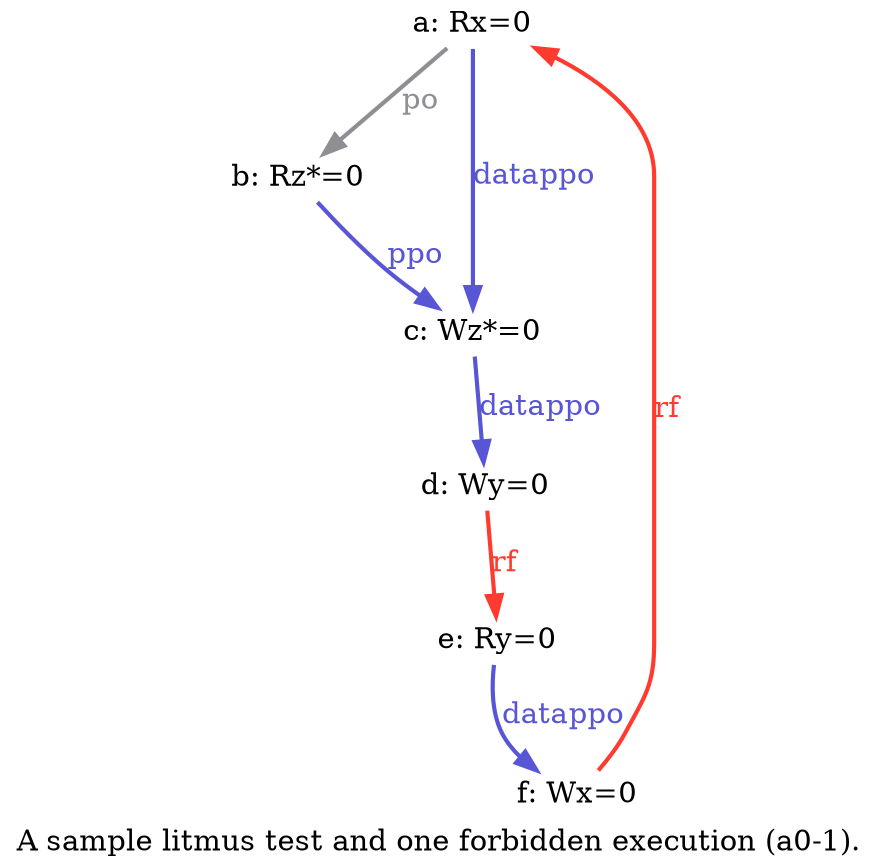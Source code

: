 digraph G {

splines=spline;
pad="0.000000";
label="A sample litmus test and one forbidden execution (a0-1)."

/* the unlocked events */
eiid0 [label="a: Rx=0", shape="none", fontsize=14, pos="2.000000,3.375000!", fixedsize="false", height="0.222222", width="1.111112"];
eiid1 [label="b: Rz*=0", shape="none", fontsize=14, pos="2.000000,2.250000!", fixedsize="false", height="0.222222", width="1.333334"];
eiid2 [label="c: Wz*=0", shape="none", fontsize=14, pos="2.000000,1.125000!", fixedsize="false", height="0.222222", width="1.333334"];
eiid3 [label="d: Wy=0", shape="none", fontsize=14, pos="2.000000,0.000000!", fixedsize="false", height="0.222222", width="1.111112"];
eiid4 [label="e: Ry=0", shape="none", fontsize=14, pos="5.000000,3.375000!", fixedsize="false", height="0.222222", width="1.111112"];
eiid5 [label="f: Wx=0", shape="none", fontsize=14, pos="5.000000,2.250000!", fixedsize="false", height="0.222222", width="1.111112"];

/* the intra_causality_data edges */


/* the intra_causality_control edges */

/* the poi edges */
/* the rfmap edges */


/* The viewed-before edges */
eiid0 -> eiid1 [label=<<font color="#8E8E93">po</font>>, color="#8E8E93", fontsize=14, penwidth="2.000000", arrowsize="1.000000"];
eiid0 -> eiid2 [label=<<font color="#5856D6">data</font><font color="#5856D6">ppo</font>>, color="#5856D6", fontsize=14, penwidth="2.000000", arrowsize="1.000000"];
eiid1 -> eiid2 [label=<<font color="#5856D6">ppo</font>>, color="#5856D6", fontsize=14, penwidth="2.000000", arrowsize="1.000000"];
eiid2 -> eiid3 [label=<<font color="#5856D6">data</font><font color="#5856D6">ppo</font>>, color="#5856D6", fontsize=14, penwidth="2.000000", arrowsize="1.000000"];
eiid3 -> eiid4 [label=<<font color="#FF3B30">rf</font>>, color="#FF3B30", fontsize=14, penwidth="2.000000", arrowsize="1.000000"];
eiid4 -> eiid5 [label=<<font color="#5856D6">data</font><font color="#5856D6">ppo</font>>, color="#5856D6", fontsize=14, penwidth="2.000000", arrowsize="1.000000"];
eiid5 -> eiid0 [label=<<font color="#FF3B30">rf</font>>, color="#FF3B30", fontsize=14, penwidth="2.000000", arrowsize="1.000000"];
}
